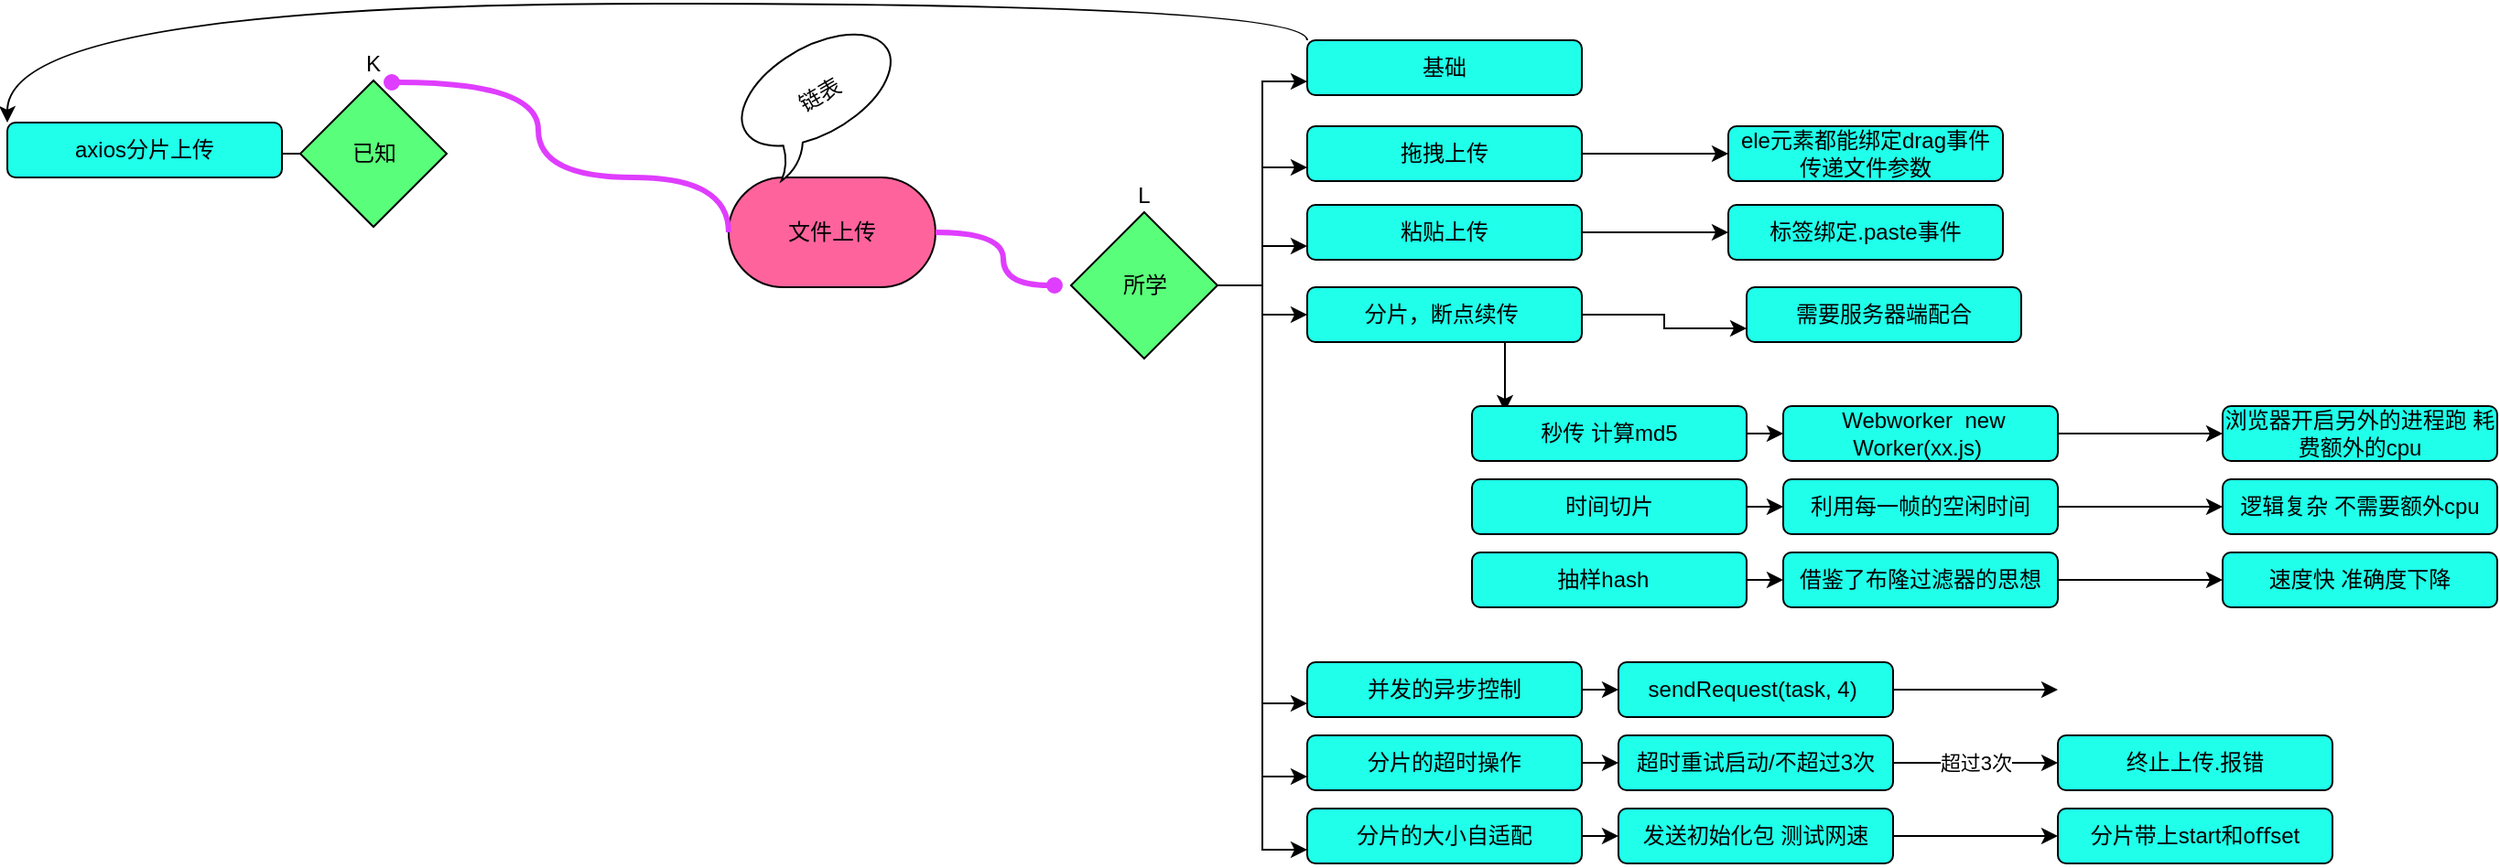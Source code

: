 <mxfile version="13.7.9" type="github">
  <diagram id="5iqjetxpTUMvE0Mz-u9D" name="第 1 页">
    <mxGraphModel dx="2587" dy="883" grid="1" gridSize="10" guides="1" tooltips="1" connect="1" arrows="1" fold="1" page="1" pageScale="1" pageWidth="400" pageHeight="500" math="0" shadow="0">
      <root>
        <mxCell id="0" />
        <mxCell id="1" parent="0" />
        <mxCell id="s1VeQtRdx3ek2PPyn2SP-1" value="文件上传" style="rounded=1;whiteSpace=wrap;html=1;fillColor=#FF639C;arcSize=50;" vertex="1" parent="1">
          <mxGeometry x="193.966" y="255.0" width="113" height="60" as="geometry" />
        </mxCell>
        <mxCell id="s1VeQtRdx3ek2PPyn2SP-17" style="edgeStyle=orthogonalEdgeStyle;rounded=0;orthogonalLoop=1;jettySize=auto;html=1;exitX=0;exitY=0.5;exitDx=0;exitDy=0;" edge="1" parent="1" source="s1VeQtRdx3ek2PPyn2SP-2" target="s1VeQtRdx3ek2PPyn2SP-16">
          <mxGeometry relative="1" as="geometry" />
        </mxCell>
        <mxCell id="s1VeQtRdx3ek2PPyn2SP-2" value="K" style="rhombus;whiteSpace=wrap;html=1;fillColor=#59FF7A;align=center;labelPosition=center;verticalLabelPosition=top;verticalAlign=bottom;" vertex="1" parent="1">
          <mxGeometry x="-40.004" y="202.0" width="80" height="80" as="geometry" />
        </mxCell>
        <mxCell id="s1VeQtRdx3ek2PPyn2SP-72" style="edgeStyle=orthogonalEdgeStyle;rounded=0;orthogonalLoop=1;jettySize=auto;html=1;exitX=1;exitY=0.5;exitDx=0;exitDy=0;entryX=0;entryY=0.75;entryDx=0;entryDy=0;" edge="1" parent="1" source="s1VeQtRdx3ek2PPyn2SP-3" target="s1VeQtRdx3ek2PPyn2SP-22">
          <mxGeometry relative="1" as="geometry" />
        </mxCell>
        <mxCell id="s1VeQtRdx3ek2PPyn2SP-73" style="edgeStyle=orthogonalEdgeStyle;rounded=0;orthogonalLoop=1;jettySize=auto;html=1;exitX=1;exitY=0.5;exitDx=0;exitDy=0;entryX=0;entryY=0.75;entryDx=0;entryDy=0;" edge="1" parent="1" source="s1VeQtRdx3ek2PPyn2SP-3" target="s1VeQtRdx3ek2PPyn2SP-23">
          <mxGeometry relative="1" as="geometry" />
        </mxCell>
        <mxCell id="s1VeQtRdx3ek2PPyn2SP-74" style="edgeStyle=orthogonalEdgeStyle;rounded=0;orthogonalLoop=1;jettySize=auto;html=1;exitX=1;exitY=0.5;exitDx=0;exitDy=0;entryX=0;entryY=0.5;entryDx=0;entryDy=0;" edge="1" parent="1" source="s1VeQtRdx3ek2PPyn2SP-3" target="s1VeQtRdx3ek2PPyn2SP-28">
          <mxGeometry relative="1" as="geometry" />
        </mxCell>
        <mxCell id="s1VeQtRdx3ek2PPyn2SP-75" style="edgeStyle=orthogonalEdgeStyle;rounded=0;orthogonalLoop=1;jettySize=auto;html=1;exitX=1;exitY=0.5;exitDx=0;exitDy=0;entryX=0;entryY=0.75;entryDx=0;entryDy=0;" edge="1" parent="1" source="s1VeQtRdx3ek2PPyn2SP-3" target="s1VeQtRdx3ek2PPyn2SP-55">
          <mxGeometry relative="1" as="geometry" />
        </mxCell>
        <mxCell id="s1VeQtRdx3ek2PPyn2SP-76" style="edgeStyle=orthogonalEdgeStyle;rounded=0;orthogonalLoop=1;jettySize=auto;html=1;exitX=1;exitY=0.5;exitDx=0;exitDy=0;entryX=0;entryY=0.75;entryDx=0;entryDy=0;" edge="1" parent="1" source="s1VeQtRdx3ek2PPyn2SP-3" target="s1VeQtRdx3ek2PPyn2SP-60">
          <mxGeometry relative="1" as="geometry" />
        </mxCell>
        <mxCell id="s1VeQtRdx3ek2PPyn2SP-77" style="edgeStyle=orthogonalEdgeStyle;rounded=0;orthogonalLoop=1;jettySize=auto;html=1;exitX=1;exitY=0.5;exitDx=0;exitDy=0;entryX=0;entryY=0.75;entryDx=0;entryDy=0;" edge="1" parent="1" source="s1VeQtRdx3ek2PPyn2SP-3" target="s1VeQtRdx3ek2PPyn2SP-70">
          <mxGeometry relative="1" as="geometry" />
        </mxCell>
        <mxCell id="s1VeQtRdx3ek2PPyn2SP-80" style="edgeStyle=orthogonalEdgeStyle;rounded=0;orthogonalLoop=1;jettySize=auto;html=1;exitX=1;exitY=0.5;exitDx=0;exitDy=0;entryX=0;entryY=0.75;entryDx=0;entryDy=0;" edge="1" parent="1" source="s1VeQtRdx3ek2PPyn2SP-3" target="s1VeQtRdx3ek2PPyn2SP-78">
          <mxGeometry relative="1" as="geometry" />
        </mxCell>
        <mxCell id="s1VeQtRdx3ek2PPyn2SP-3" value="L" style="rhombus;whiteSpace=wrap;html=1;fillColor=#59FF7A;align=center;labelPosition=center;verticalLabelPosition=top;verticalAlign=bottom;" vertex="1" parent="1">
          <mxGeometry x="380.966" y="274.0" width="80" height="80" as="geometry" />
        </mxCell>
        <mxCell id="s1VeQtRdx3ek2PPyn2SP-10" value="&lt;span&gt;已知&lt;br&gt;&lt;/span&gt;" style="text;html=1;align=center;verticalAlign=middle;resizable=0;points=[];autosize=1;" vertex="1" parent="1">
          <mxGeometry x="-17.004" y="233.0" width="34" height="18" as="geometry" />
        </mxCell>
        <mxCell id="s1VeQtRdx3ek2PPyn2SP-11" value="&lt;span&gt;所学&lt;/span&gt;" style="text;html=1;align=center;verticalAlign=middle;resizable=0;points=[];autosize=1;" vertex="1" parent="1">
          <mxGeometry x="403.966" y="305.0" width="34" height="18" as="geometry" />
        </mxCell>
        <mxCell id="s1VeQtRdx3ek2PPyn2SP-14" value="" style="edgeStyle=orthogonalEdgeStyle;curved=1;rounded=0;orthogonalLoop=1;jettySize=auto;html=1;startArrow=none;startFill=0;endArrow=circle;endFill=1;strokeWidth=3;fillColor=#ffe6cc;strokeColor=#DF3DFF;endSize=0;targetPerimeterSpacing=3;" edge="1" source="s1VeQtRdx3ek2PPyn2SP-1" target="s1VeQtRdx3ek2PPyn2SP-3" parent="1">
          <mxGeometry relative="1" as="geometry" />
        </mxCell>
        <mxCell id="s1VeQtRdx3ek2PPyn2SP-15" style="edgeStyle=orthogonalEdgeStyle;curved=1;rounded=0;orthogonalLoop=1;jettySize=auto;html=1;startArrow=none;startFill=0;endArrow=circle;endFill=1;strokeWidth=3;fillColor=#ffe6cc;strokeColor=#DF3DFF;endSize=0;targetPerimeterSpacing=3;startSize=0;exitX=0;exitY=0.5;exitDx=0;exitDy=0;" edge="1" source="s1VeQtRdx3ek2PPyn2SP-1" target="s1VeQtRdx3ek2PPyn2SP-2" parent="1">
          <mxGeometry relative="1" as="geometry">
            <Array as="points">
              <mxPoint x="194" y="255" />
              <mxPoint x="90" y="255" />
              <mxPoint x="90" y="203" />
            </Array>
          </mxGeometry>
        </mxCell>
        <mxCell id="s1VeQtRdx3ek2PPyn2SP-16" value="&lt;div&gt;&lt;span&gt;axios分片&lt;/span&gt;&lt;span&gt;上传&lt;/span&gt;&lt;/div&gt;" style="rounded=1;whiteSpace=wrap;html=1;fillColor=#1FFFE9;" vertex="1" parent="1">
          <mxGeometry x="-200" y="225" width="150" height="30" as="geometry" />
        </mxCell>
        <mxCell id="s1VeQtRdx3ek2PPyn2SP-25" value="" style="edgeStyle=orthogonalEdgeStyle;rounded=0;orthogonalLoop=1;jettySize=auto;html=1;" edge="1" parent="1" source="s1VeQtRdx3ek2PPyn2SP-22" target="s1VeQtRdx3ek2PPyn2SP-24">
          <mxGeometry relative="1" as="geometry" />
        </mxCell>
        <mxCell id="s1VeQtRdx3ek2PPyn2SP-22" value="&lt;div&gt;拖拽上传&lt;/div&gt;" style="rounded=1;whiteSpace=wrap;html=1;fillColor=#1FFFE9;" vertex="1" parent="1">
          <mxGeometry x="510" y="227" width="150" height="30" as="geometry" />
        </mxCell>
        <mxCell id="s1VeQtRdx3ek2PPyn2SP-27" value="" style="edgeStyle=orthogonalEdgeStyle;rounded=0;orthogonalLoop=1;jettySize=auto;html=1;" edge="1" parent="1" source="s1VeQtRdx3ek2PPyn2SP-23" target="s1VeQtRdx3ek2PPyn2SP-26">
          <mxGeometry relative="1" as="geometry" />
        </mxCell>
        <mxCell id="s1VeQtRdx3ek2PPyn2SP-23" value="粘贴上传" style="rounded=1;whiteSpace=wrap;html=1;fillColor=#1FFFE9;" vertex="1" parent="1">
          <mxGeometry x="510" y="270" width="150" height="30" as="geometry" />
        </mxCell>
        <mxCell id="s1VeQtRdx3ek2PPyn2SP-24" value="ele元素都能绑定drag事件传递文件参数" style="rounded=1;whiteSpace=wrap;html=1;fillColor=#1FFFE9;" vertex="1" parent="1">
          <mxGeometry x="740" y="227" width="150" height="30" as="geometry" />
        </mxCell>
        <mxCell id="s1VeQtRdx3ek2PPyn2SP-26" value="标签绑定.paste事件" style="rounded=1;whiteSpace=wrap;html=1;fillColor=#1FFFE9;" vertex="1" parent="1">
          <mxGeometry x="740" y="270" width="150" height="30" as="geometry" />
        </mxCell>
        <mxCell id="s1VeQtRdx3ek2PPyn2SP-29" value="" style="edgeStyle=orthogonalEdgeStyle;rounded=0;orthogonalLoop=1;jettySize=auto;html=1;entryX=0;entryY=0.75;entryDx=0;entryDy=0;" edge="1" parent="1" source="s1VeQtRdx3ek2PPyn2SP-28" target="s1VeQtRdx3ek2PPyn2SP-30">
          <mxGeometry relative="1" as="geometry" />
        </mxCell>
        <mxCell id="s1VeQtRdx3ek2PPyn2SP-35" style="edgeStyle=orthogonalEdgeStyle;rounded=0;orthogonalLoop=1;jettySize=auto;html=1;exitX=0.75;exitY=1;exitDx=0;exitDy=0;entryX=0.12;entryY=0.1;entryDx=0;entryDy=0;entryPerimeter=0;" edge="1" parent="1" source="s1VeQtRdx3ek2PPyn2SP-28" target="s1VeQtRdx3ek2PPyn2SP-34">
          <mxGeometry relative="1" as="geometry" />
        </mxCell>
        <mxCell id="s1VeQtRdx3ek2PPyn2SP-28" value="分⽚，断点续传&amp;nbsp;" style="rounded=1;whiteSpace=wrap;html=1;fillColor=#1FFFE9;" vertex="1" parent="1">
          <mxGeometry x="510" y="315" width="150" height="30" as="geometry" />
        </mxCell>
        <mxCell id="s1VeQtRdx3ek2PPyn2SP-30" value="需要服务器端配合" style="rounded=1;whiteSpace=wrap;html=1;fillColor=#1FFFE9;" vertex="1" parent="1">
          <mxGeometry x="750" y="315" width="150" height="30" as="geometry" />
        </mxCell>
        <mxCell id="s1VeQtRdx3ek2PPyn2SP-33" style="edgeStyle=orthogonalEdgeStyle;rounded=0;orthogonalLoop=1;jettySize=auto;html=1;" edge="1" parent="1" source="s1VeQtRdx3ek2PPyn2SP-31" target="s1VeQtRdx3ek2PPyn2SP-32">
          <mxGeometry relative="1" as="geometry" />
        </mxCell>
        <mxCell id="s1VeQtRdx3ek2PPyn2SP-31" value="&amp;nbsp;Webworker&amp;nbsp; new Worker(xx.js)&amp;nbsp;" style="rounded=1;whiteSpace=wrap;html=1;fillColor=#1FFFE9;" vertex="1" parent="1">
          <mxGeometry x="770" y="380" width="150" height="30" as="geometry" />
        </mxCell>
        <mxCell id="s1VeQtRdx3ek2PPyn2SP-32" value="浏览器开启另外的进程跑 耗费额外的cpu&lt;br&gt;" style="rounded=1;whiteSpace=wrap;html=1;fillColor=#1FFFE9;" vertex="1" parent="1">
          <mxGeometry x="1010" y="380" width="150" height="30" as="geometry" />
        </mxCell>
        <mxCell id="s1VeQtRdx3ek2PPyn2SP-36" style="edgeStyle=orthogonalEdgeStyle;rounded=0;orthogonalLoop=1;jettySize=auto;html=1;exitX=1;exitY=0.5;exitDx=0;exitDy=0;entryX=0;entryY=0.5;entryDx=0;entryDy=0;" edge="1" parent="1" source="s1VeQtRdx3ek2PPyn2SP-34" target="s1VeQtRdx3ek2PPyn2SP-31">
          <mxGeometry relative="1" as="geometry" />
        </mxCell>
        <mxCell id="s1VeQtRdx3ek2PPyn2SP-34" value="秒传 计算md5" style="rounded=1;whiteSpace=wrap;html=1;fillColor=#1FFFE9;" vertex="1" parent="1">
          <mxGeometry x="600" y="380" width="150" height="30" as="geometry" />
        </mxCell>
        <mxCell id="s1VeQtRdx3ek2PPyn2SP-39" style="edgeStyle=orthogonalEdgeStyle;rounded=0;orthogonalLoop=1;jettySize=auto;html=1;" edge="1" source="s1VeQtRdx3ek2PPyn2SP-40" target="s1VeQtRdx3ek2PPyn2SP-41" parent="1">
          <mxGeometry relative="1" as="geometry" />
        </mxCell>
        <mxCell id="s1VeQtRdx3ek2PPyn2SP-40" value="利用每一帧的空闲时间" style="rounded=1;whiteSpace=wrap;html=1;fillColor=#1FFFE9;" vertex="1" parent="1">
          <mxGeometry x="770" y="420" width="150" height="30" as="geometry" />
        </mxCell>
        <mxCell id="s1VeQtRdx3ek2PPyn2SP-41" value="逻辑复杂 不需要额外cpu" style="rounded=1;whiteSpace=wrap;html=1;fillColor=#1FFFE9;" vertex="1" parent="1">
          <mxGeometry x="1010" y="420" width="150" height="30" as="geometry" />
        </mxCell>
        <mxCell id="s1VeQtRdx3ek2PPyn2SP-42" style="edgeStyle=orthogonalEdgeStyle;rounded=0;orthogonalLoop=1;jettySize=auto;html=1;exitX=1;exitY=0.5;exitDx=0;exitDy=0;entryX=0;entryY=0.5;entryDx=0;entryDy=0;" edge="1" source="s1VeQtRdx3ek2PPyn2SP-43" target="s1VeQtRdx3ek2PPyn2SP-40" parent="1">
          <mxGeometry relative="1" as="geometry" />
        </mxCell>
        <mxCell id="s1VeQtRdx3ek2PPyn2SP-43" value="时间切片" style="rounded=1;whiteSpace=wrap;html=1;fillColor=#1FFFE9;" vertex="1" parent="1">
          <mxGeometry x="600" y="420" width="150" height="30" as="geometry" />
        </mxCell>
        <mxCell id="s1VeQtRdx3ek2PPyn2SP-44" style="edgeStyle=orthogonalEdgeStyle;rounded=0;orthogonalLoop=1;jettySize=auto;html=1;" edge="1" source="s1VeQtRdx3ek2PPyn2SP-45" target="s1VeQtRdx3ek2PPyn2SP-46" parent="1">
          <mxGeometry relative="1" as="geometry" />
        </mxCell>
        <mxCell id="s1VeQtRdx3ek2PPyn2SP-45" value="借鉴了布隆过滤器的思想" style="rounded=1;whiteSpace=wrap;html=1;fillColor=#1FFFE9;" vertex="1" parent="1">
          <mxGeometry x="770" y="460" width="150" height="30" as="geometry" />
        </mxCell>
        <mxCell id="s1VeQtRdx3ek2PPyn2SP-46" value="速度快 准确度下降" style="rounded=1;whiteSpace=wrap;html=1;fillColor=#1FFFE9;" vertex="1" parent="1">
          <mxGeometry x="1010" y="460" width="150" height="30" as="geometry" />
        </mxCell>
        <mxCell id="s1VeQtRdx3ek2PPyn2SP-47" style="edgeStyle=orthogonalEdgeStyle;rounded=0;orthogonalLoop=1;jettySize=auto;html=1;exitX=1;exitY=0.5;exitDx=0;exitDy=0;entryX=0;entryY=0.5;entryDx=0;entryDy=0;" edge="1" source="s1VeQtRdx3ek2PPyn2SP-48" target="s1VeQtRdx3ek2PPyn2SP-45" parent="1">
          <mxGeometry relative="1" as="geometry" />
        </mxCell>
        <mxCell id="s1VeQtRdx3ek2PPyn2SP-48" value="抽样hash&amp;nbsp;&amp;nbsp;" style="rounded=1;whiteSpace=wrap;html=1;fillColor=#1FFFE9;" vertex="1" parent="1">
          <mxGeometry x="600" y="460" width="150" height="30" as="geometry" />
        </mxCell>
        <mxCell id="s1VeQtRdx3ek2PPyn2SP-51" style="edgeStyle=orthogonalEdgeStyle;rounded=0;orthogonalLoop=1;jettySize=auto;html=1;" edge="1" source="s1VeQtRdx3ek2PPyn2SP-52" parent="1">
          <mxGeometry relative="1" as="geometry">
            <mxPoint x="920" y="535" as="targetPoint" />
          </mxGeometry>
        </mxCell>
        <mxCell id="s1VeQtRdx3ek2PPyn2SP-52" value="&lt;span&gt;sendRequest(task, 4)&amp;nbsp;&lt;/span&gt;" style="rounded=1;whiteSpace=wrap;html=1;fillColor=#1FFFE9;" vertex="1" parent="1">
          <mxGeometry x="680" y="520" width="150" height="30" as="geometry" />
        </mxCell>
        <mxCell id="s1VeQtRdx3ek2PPyn2SP-54" style="edgeStyle=orthogonalEdgeStyle;rounded=0;orthogonalLoop=1;jettySize=auto;html=1;exitX=1;exitY=0.5;exitDx=0;exitDy=0;entryX=0;entryY=0.5;entryDx=0;entryDy=0;" edge="1" source="s1VeQtRdx3ek2PPyn2SP-55" target="s1VeQtRdx3ek2PPyn2SP-52" parent="1">
          <mxGeometry relative="1" as="geometry" />
        </mxCell>
        <mxCell id="s1VeQtRdx3ek2PPyn2SP-55" value="并发的异步控制" style="rounded=1;whiteSpace=wrap;html=1;fillColor=#1FFFE9;" vertex="1" parent="1">
          <mxGeometry x="510" y="520" width="150" height="30" as="geometry" />
        </mxCell>
        <mxCell id="s1VeQtRdx3ek2PPyn2SP-56" value="超过3次" style="edgeStyle=orthogonalEdgeStyle;rounded=0;orthogonalLoop=1;jettySize=auto;html=1;" edge="1" source="s1VeQtRdx3ek2PPyn2SP-57" target="s1VeQtRdx3ek2PPyn2SP-58" parent="1">
          <mxGeometry relative="1" as="geometry" />
        </mxCell>
        <mxCell id="s1VeQtRdx3ek2PPyn2SP-57" value="超时重试启动/不超过3次" style="rounded=1;whiteSpace=wrap;html=1;fillColor=#1FFFE9;" vertex="1" parent="1">
          <mxGeometry x="680" y="560" width="150" height="30" as="geometry" />
        </mxCell>
        <mxCell id="s1VeQtRdx3ek2PPyn2SP-58" value="终止上传.报错" style="rounded=1;whiteSpace=wrap;html=1;fillColor=#1FFFE9;" vertex="1" parent="1">
          <mxGeometry x="920" y="560" width="150" height="30" as="geometry" />
        </mxCell>
        <mxCell id="s1VeQtRdx3ek2PPyn2SP-59" style="edgeStyle=orthogonalEdgeStyle;rounded=0;orthogonalLoop=1;jettySize=auto;html=1;exitX=1;exitY=0.5;exitDx=0;exitDy=0;entryX=0;entryY=0.5;entryDx=0;entryDy=0;" edge="1" source="s1VeQtRdx3ek2PPyn2SP-60" target="s1VeQtRdx3ek2PPyn2SP-57" parent="1">
          <mxGeometry relative="1" as="geometry" />
        </mxCell>
        <mxCell id="s1VeQtRdx3ek2PPyn2SP-60" value="分片的超时操作" style="rounded=1;whiteSpace=wrap;html=1;fillColor=#1FFFE9;" vertex="1" parent="1">
          <mxGeometry x="510" y="560" width="150" height="30" as="geometry" />
        </mxCell>
        <mxCell id="s1VeQtRdx3ek2PPyn2SP-66" value="" style="edgeStyle=orthogonalEdgeStyle;rounded=0;orthogonalLoop=1;jettySize=auto;html=1;" edge="1" source="s1VeQtRdx3ek2PPyn2SP-67" target="s1VeQtRdx3ek2PPyn2SP-68" parent="1">
          <mxGeometry relative="1" as="geometry" />
        </mxCell>
        <mxCell id="s1VeQtRdx3ek2PPyn2SP-67" value="发送初始化包 测试网速" style="rounded=1;whiteSpace=wrap;html=1;fillColor=#1FFFE9;" vertex="1" parent="1">
          <mxGeometry x="680" y="600" width="150" height="30" as="geometry" />
        </mxCell>
        <mxCell id="s1VeQtRdx3ek2PPyn2SP-68" value="分片带上start和oﬀset" style="rounded=1;whiteSpace=wrap;html=1;fillColor=#1FFFE9;" vertex="1" parent="1">
          <mxGeometry x="920" y="600" width="150" height="30" as="geometry" />
        </mxCell>
        <mxCell id="s1VeQtRdx3ek2PPyn2SP-69" style="edgeStyle=orthogonalEdgeStyle;rounded=0;orthogonalLoop=1;jettySize=auto;html=1;exitX=1;exitY=0.5;exitDx=0;exitDy=0;entryX=0;entryY=0.5;entryDx=0;entryDy=0;" edge="1" source="s1VeQtRdx3ek2PPyn2SP-70" target="s1VeQtRdx3ek2PPyn2SP-67" parent="1">
          <mxGeometry relative="1" as="geometry" />
        </mxCell>
        <mxCell id="s1VeQtRdx3ek2PPyn2SP-70" value="分片的大小自适配" style="rounded=1;whiteSpace=wrap;html=1;fillColor=#1FFFE9;" vertex="1" parent="1">
          <mxGeometry x="510" y="600" width="150" height="30" as="geometry" />
        </mxCell>
        <mxCell id="s1VeQtRdx3ek2PPyn2SP-79" style="edgeStyle=orthogonalEdgeStyle;rounded=0;orthogonalLoop=1;jettySize=auto;html=1;exitX=0;exitY=0;exitDx=0;exitDy=0;entryX=0;entryY=0;entryDx=0;entryDy=0;curved=1;" edge="1" parent="1" source="s1VeQtRdx3ek2PPyn2SP-78" target="s1VeQtRdx3ek2PPyn2SP-16">
          <mxGeometry relative="1" as="geometry">
            <mxPoint x="120" y="120" as="targetPoint" />
          </mxGeometry>
        </mxCell>
        <mxCell id="s1VeQtRdx3ek2PPyn2SP-78" value="&lt;div&gt;基础&lt;/div&gt;" style="rounded=1;whiteSpace=wrap;html=1;fillColor=#1FFFE9;" vertex="1" parent="1">
          <mxGeometry x="510" y="180" width="150" height="30" as="geometry" />
        </mxCell>
        <mxCell id="s1VeQtRdx3ek2PPyn2SP-82" value="链表" style="whiteSpace=wrap;html=1;shape=mxgraph.basic.oval_callout;rotation=-30;" vertex="1" parent="1">
          <mxGeometry x="193.97" y="180" width="100" height="60" as="geometry" />
        </mxCell>
      </root>
    </mxGraphModel>
  </diagram>
</mxfile>
